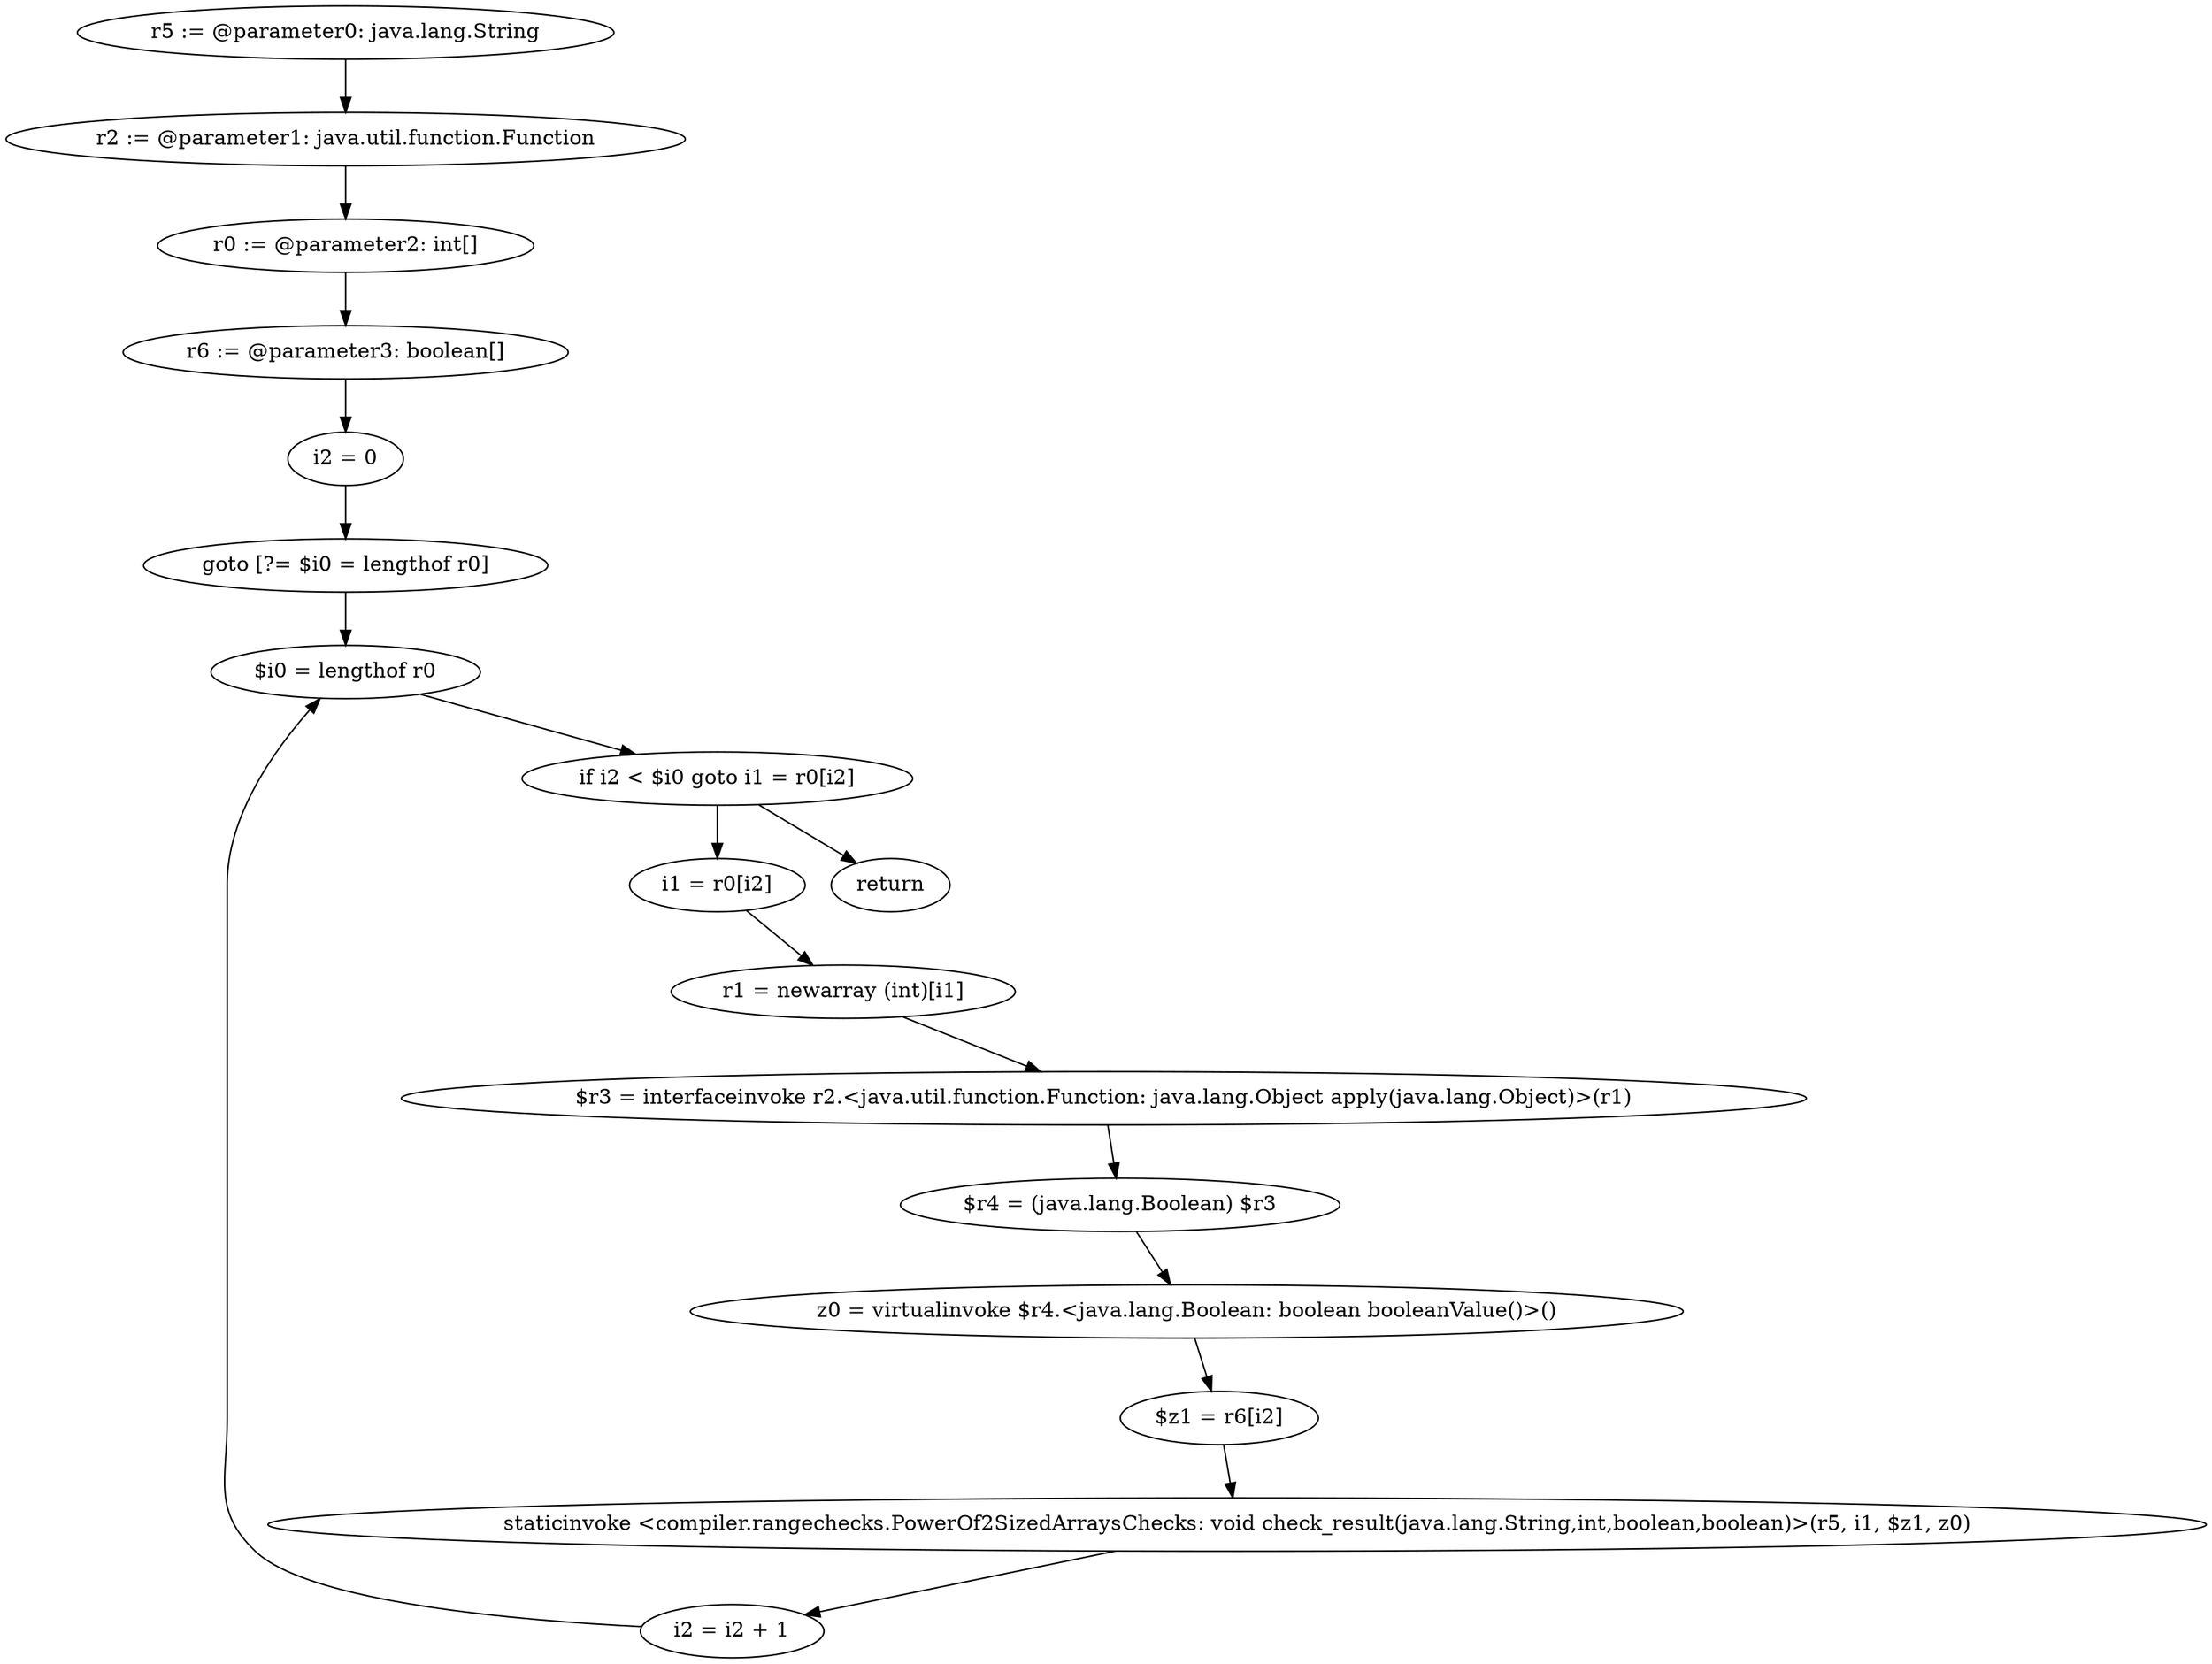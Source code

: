 digraph "unitGraph" {
    "r5 := @parameter0: java.lang.String"
    "r2 := @parameter1: java.util.function.Function"
    "r0 := @parameter2: int[]"
    "r6 := @parameter3: boolean[]"
    "i2 = 0"
    "goto [?= $i0 = lengthof r0]"
    "i1 = r0[i2]"
    "r1 = newarray (int)[i1]"
    "$r3 = interfaceinvoke r2.<java.util.function.Function: java.lang.Object apply(java.lang.Object)>(r1)"
    "$r4 = (java.lang.Boolean) $r3"
    "z0 = virtualinvoke $r4.<java.lang.Boolean: boolean booleanValue()>()"
    "$z1 = r6[i2]"
    "staticinvoke <compiler.rangechecks.PowerOf2SizedArraysChecks: void check_result(java.lang.String,int,boolean,boolean)>(r5, i1, $z1, z0)"
    "i2 = i2 + 1"
    "$i0 = lengthof r0"
    "if i2 < $i0 goto i1 = r0[i2]"
    "return"
    "r5 := @parameter0: java.lang.String"->"r2 := @parameter1: java.util.function.Function";
    "r2 := @parameter1: java.util.function.Function"->"r0 := @parameter2: int[]";
    "r0 := @parameter2: int[]"->"r6 := @parameter3: boolean[]";
    "r6 := @parameter3: boolean[]"->"i2 = 0";
    "i2 = 0"->"goto [?= $i0 = lengthof r0]";
    "goto [?= $i0 = lengthof r0]"->"$i0 = lengthof r0";
    "i1 = r0[i2]"->"r1 = newarray (int)[i1]";
    "r1 = newarray (int)[i1]"->"$r3 = interfaceinvoke r2.<java.util.function.Function: java.lang.Object apply(java.lang.Object)>(r1)";
    "$r3 = interfaceinvoke r2.<java.util.function.Function: java.lang.Object apply(java.lang.Object)>(r1)"->"$r4 = (java.lang.Boolean) $r3";
    "$r4 = (java.lang.Boolean) $r3"->"z0 = virtualinvoke $r4.<java.lang.Boolean: boolean booleanValue()>()";
    "z0 = virtualinvoke $r4.<java.lang.Boolean: boolean booleanValue()>()"->"$z1 = r6[i2]";
    "$z1 = r6[i2]"->"staticinvoke <compiler.rangechecks.PowerOf2SizedArraysChecks: void check_result(java.lang.String,int,boolean,boolean)>(r5, i1, $z1, z0)";
    "staticinvoke <compiler.rangechecks.PowerOf2SizedArraysChecks: void check_result(java.lang.String,int,boolean,boolean)>(r5, i1, $z1, z0)"->"i2 = i2 + 1";
    "i2 = i2 + 1"->"$i0 = lengthof r0";
    "$i0 = lengthof r0"->"if i2 < $i0 goto i1 = r0[i2]";
    "if i2 < $i0 goto i1 = r0[i2]"->"return";
    "if i2 < $i0 goto i1 = r0[i2]"->"i1 = r0[i2]";
}

